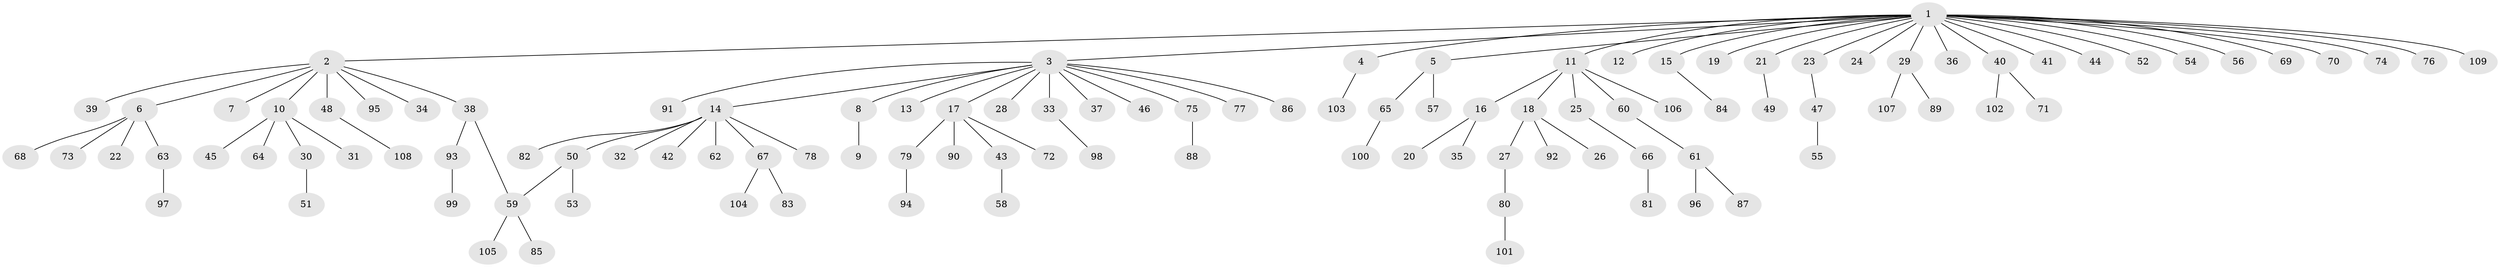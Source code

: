 // Generated by graph-tools (version 1.1) at 2025/47/03/09/25 04:47:26]
// undirected, 109 vertices, 109 edges
graph export_dot {
graph [start="1"]
  node [color=gray90,style=filled];
  1;
  2;
  3;
  4;
  5;
  6;
  7;
  8;
  9;
  10;
  11;
  12;
  13;
  14;
  15;
  16;
  17;
  18;
  19;
  20;
  21;
  22;
  23;
  24;
  25;
  26;
  27;
  28;
  29;
  30;
  31;
  32;
  33;
  34;
  35;
  36;
  37;
  38;
  39;
  40;
  41;
  42;
  43;
  44;
  45;
  46;
  47;
  48;
  49;
  50;
  51;
  52;
  53;
  54;
  55;
  56;
  57;
  58;
  59;
  60;
  61;
  62;
  63;
  64;
  65;
  66;
  67;
  68;
  69;
  70;
  71;
  72;
  73;
  74;
  75;
  76;
  77;
  78;
  79;
  80;
  81;
  82;
  83;
  84;
  85;
  86;
  87;
  88;
  89;
  90;
  91;
  92;
  93;
  94;
  95;
  96;
  97;
  98;
  99;
  100;
  101;
  102;
  103;
  104;
  105;
  106;
  107;
  108;
  109;
  1 -- 2;
  1 -- 3;
  1 -- 4;
  1 -- 5;
  1 -- 11;
  1 -- 12;
  1 -- 15;
  1 -- 19;
  1 -- 21;
  1 -- 23;
  1 -- 24;
  1 -- 29;
  1 -- 36;
  1 -- 40;
  1 -- 41;
  1 -- 44;
  1 -- 52;
  1 -- 54;
  1 -- 56;
  1 -- 69;
  1 -- 70;
  1 -- 74;
  1 -- 76;
  1 -- 109;
  2 -- 6;
  2 -- 7;
  2 -- 10;
  2 -- 34;
  2 -- 38;
  2 -- 39;
  2 -- 48;
  2 -- 95;
  3 -- 8;
  3 -- 13;
  3 -- 14;
  3 -- 17;
  3 -- 28;
  3 -- 33;
  3 -- 37;
  3 -- 46;
  3 -- 75;
  3 -- 77;
  3 -- 86;
  3 -- 91;
  4 -- 103;
  5 -- 57;
  5 -- 65;
  6 -- 22;
  6 -- 63;
  6 -- 68;
  6 -- 73;
  8 -- 9;
  10 -- 30;
  10 -- 31;
  10 -- 45;
  10 -- 64;
  11 -- 16;
  11 -- 18;
  11 -- 25;
  11 -- 60;
  11 -- 106;
  14 -- 32;
  14 -- 42;
  14 -- 50;
  14 -- 62;
  14 -- 67;
  14 -- 78;
  14 -- 82;
  15 -- 84;
  16 -- 20;
  16 -- 35;
  17 -- 43;
  17 -- 72;
  17 -- 79;
  17 -- 90;
  18 -- 26;
  18 -- 27;
  18 -- 92;
  21 -- 49;
  23 -- 47;
  25 -- 66;
  27 -- 80;
  29 -- 89;
  29 -- 107;
  30 -- 51;
  33 -- 98;
  38 -- 59;
  38 -- 93;
  40 -- 71;
  40 -- 102;
  43 -- 58;
  47 -- 55;
  48 -- 108;
  50 -- 53;
  50 -- 59;
  59 -- 85;
  59 -- 105;
  60 -- 61;
  61 -- 87;
  61 -- 96;
  63 -- 97;
  65 -- 100;
  66 -- 81;
  67 -- 83;
  67 -- 104;
  75 -- 88;
  79 -- 94;
  80 -- 101;
  93 -- 99;
}

